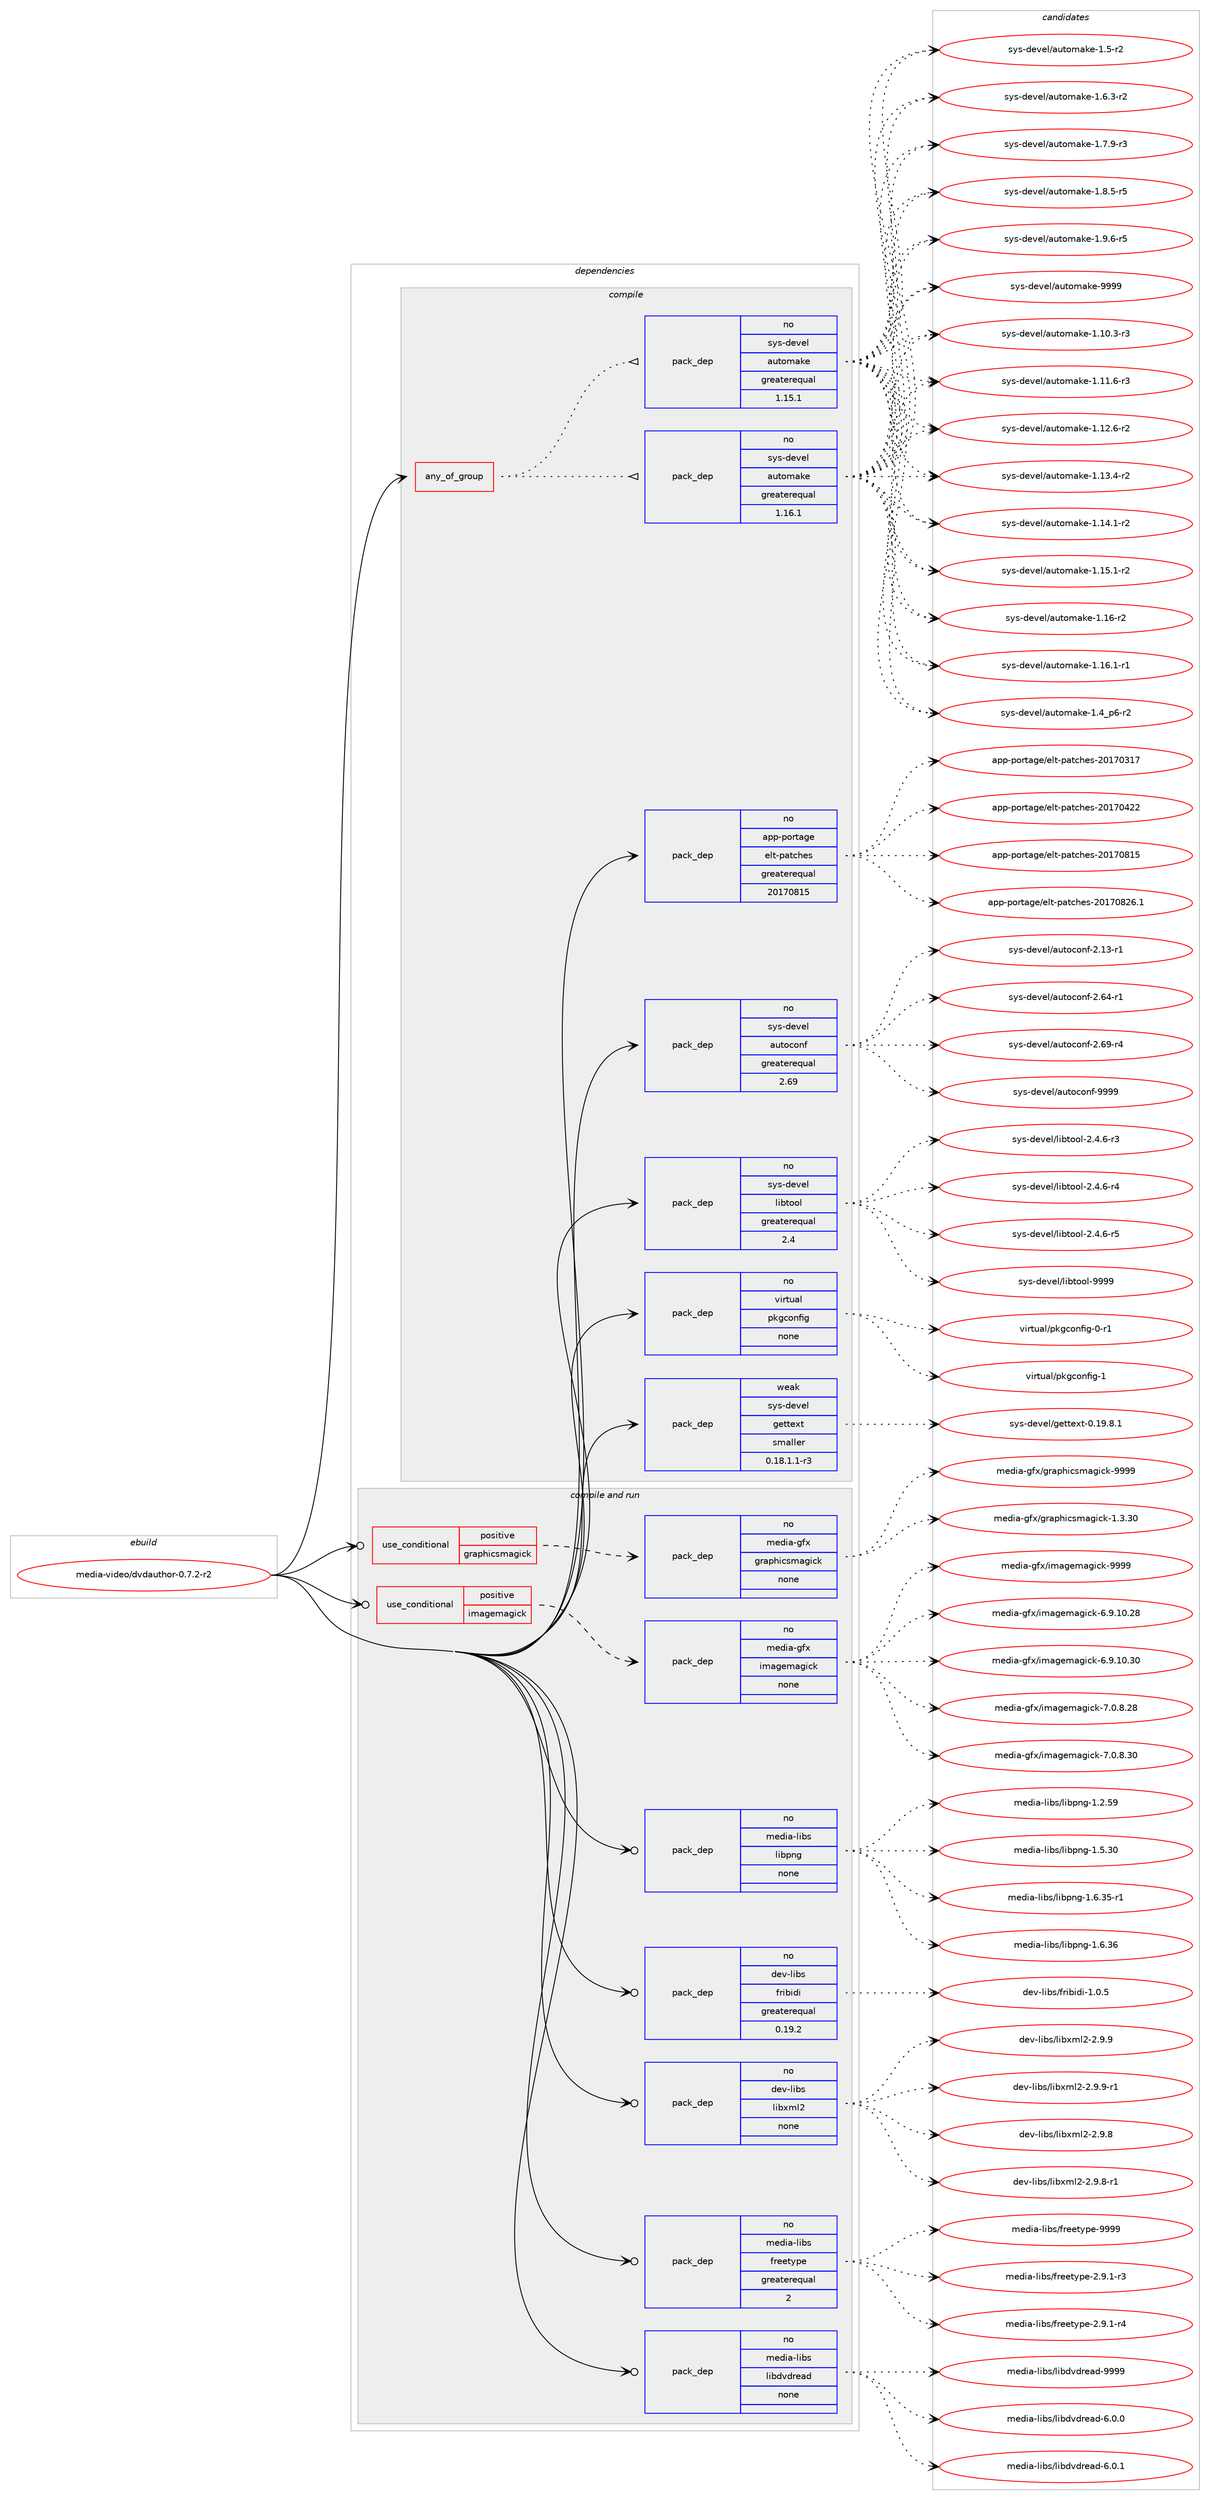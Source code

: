 digraph prolog {

# *************
# Graph options
# *************

newrank=true;
concentrate=true;
compound=true;
graph [rankdir=LR,fontname=Helvetica,fontsize=10,ranksep=1.5];#, ranksep=2.5, nodesep=0.2];
edge  [arrowhead=vee];
node  [fontname=Helvetica,fontsize=10];

# **********
# The ebuild
# **********

subgraph cluster_leftcol {
color=gray;
rank=same;
label=<<i>ebuild</i>>;
id [label="media-video/dvdauthor-0.7.2-r2", color=red, width=4, href="../media-video/dvdauthor-0.7.2-r2.svg"];
}

# ****************
# The dependencies
# ****************

subgraph cluster_midcol {
color=gray;
label=<<i>dependencies</i>>;
subgraph cluster_compile {
fillcolor="#eeeeee";
style=filled;
label=<<i>compile</i>>;
subgraph any25649 {
dependency1635486 [label=<<TABLE BORDER="0" CELLBORDER="1" CELLSPACING="0" CELLPADDING="4"><TR><TD CELLPADDING="10">any_of_group</TD></TR></TABLE>>, shape=none, color=red];subgraph pack1169612 {
dependency1635487 [label=<<TABLE BORDER="0" CELLBORDER="1" CELLSPACING="0" CELLPADDING="4" WIDTH="220"><TR><TD ROWSPAN="6" CELLPADDING="30">pack_dep</TD></TR><TR><TD WIDTH="110">no</TD></TR><TR><TD>sys-devel</TD></TR><TR><TD>automake</TD></TR><TR><TD>greaterequal</TD></TR><TR><TD>1.16.1</TD></TR></TABLE>>, shape=none, color=blue];
}
dependency1635486:e -> dependency1635487:w [weight=20,style="dotted",arrowhead="oinv"];
subgraph pack1169613 {
dependency1635488 [label=<<TABLE BORDER="0" CELLBORDER="1" CELLSPACING="0" CELLPADDING="4" WIDTH="220"><TR><TD ROWSPAN="6" CELLPADDING="30">pack_dep</TD></TR><TR><TD WIDTH="110">no</TD></TR><TR><TD>sys-devel</TD></TR><TR><TD>automake</TD></TR><TR><TD>greaterequal</TD></TR><TR><TD>1.15.1</TD></TR></TABLE>>, shape=none, color=blue];
}
dependency1635486:e -> dependency1635488:w [weight=20,style="dotted",arrowhead="oinv"];
}
id:e -> dependency1635486:w [weight=20,style="solid",arrowhead="vee"];
subgraph pack1169614 {
dependency1635489 [label=<<TABLE BORDER="0" CELLBORDER="1" CELLSPACING="0" CELLPADDING="4" WIDTH="220"><TR><TD ROWSPAN="6" CELLPADDING="30">pack_dep</TD></TR><TR><TD WIDTH="110">no</TD></TR><TR><TD>app-portage</TD></TR><TR><TD>elt-patches</TD></TR><TR><TD>greaterequal</TD></TR><TR><TD>20170815</TD></TR></TABLE>>, shape=none, color=blue];
}
id:e -> dependency1635489:w [weight=20,style="solid",arrowhead="vee"];
subgraph pack1169615 {
dependency1635490 [label=<<TABLE BORDER="0" CELLBORDER="1" CELLSPACING="0" CELLPADDING="4" WIDTH="220"><TR><TD ROWSPAN="6" CELLPADDING="30">pack_dep</TD></TR><TR><TD WIDTH="110">no</TD></TR><TR><TD>sys-devel</TD></TR><TR><TD>autoconf</TD></TR><TR><TD>greaterequal</TD></TR><TR><TD>2.69</TD></TR></TABLE>>, shape=none, color=blue];
}
id:e -> dependency1635490:w [weight=20,style="solid",arrowhead="vee"];
subgraph pack1169616 {
dependency1635491 [label=<<TABLE BORDER="0" CELLBORDER="1" CELLSPACING="0" CELLPADDING="4" WIDTH="220"><TR><TD ROWSPAN="6" CELLPADDING="30">pack_dep</TD></TR><TR><TD WIDTH="110">no</TD></TR><TR><TD>sys-devel</TD></TR><TR><TD>libtool</TD></TR><TR><TD>greaterequal</TD></TR><TR><TD>2.4</TD></TR></TABLE>>, shape=none, color=blue];
}
id:e -> dependency1635491:w [weight=20,style="solid",arrowhead="vee"];
subgraph pack1169617 {
dependency1635492 [label=<<TABLE BORDER="0" CELLBORDER="1" CELLSPACING="0" CELLPADDING="4" WIDTH="220"><TR><TD ROWSPAN="6" CELLPADDING="30">pack_dep</TD></TR><TR><TD WIDTH="110">no</TD></TR><TR><TD>virtual</TD></TR><TR><TD>pkgconfig</TD></TR><TR><TD>none</TD></TR><TR><TD></TD></TR></TABLE>>, shape=none, color=blue];
}
id:e -> dependency1635492:w [weight=20,style="solid",arrowhead="vee"];
subgraph pack1169618 {
dependency1635493 [label=<<TABLE BORDER="0" CELLBORDER="1" CELLSPACING="0" CELLPADDING="4" WIDTH="220"><TR><TD ROWSPAN="6" CELLPADDING="30">pack_dep</TD></TR><TR><TD WIDTH="110">weak</TD></TR><TR><TD>sys-devel</TD></TR><TR><TD>gettext</TD></TR><TR><TD>smaller</TD></TR><TR><TD>0.18.1.1-r3</TD></TR></TABLE>>, shape=none, color=blue];
}
id:e -> dependency1635493:w [weight=20,style="solid",arrowhead="vee"];
}
subgraph cluster_compileandrun {
fillcolor="#eeeeee";
style=filled;
label=<<i>compile and run</i>>;
subgraph cond439455 {
dependency1635494 [label=<<TABLE BORDER="0" CELLBORDER="1" CELLSPACING="0" CELLPADDING="4"><TR><TD ROWSPAN="3" CELLPADDING="10">use_conditional</TD></TR><TR><TD>positive</TD></TR><TR><TD>graphicsmagick</TD></TR></TABLE>>, shape=none, color=red];
subgraph pack1169619 {
dependency1635495 [label=<<TABLE BORDER="0" CELLBORDER="1" CELLSPACING="0" CELLPADDING="4" WIDTH="220"><TR><TD ROWSPAN="6" CELLPADDING="30">pack_dep</TD></TR><TR><TD WIDTH="110">no</TD></TR><TR><TD>media-gfx</TD></TR><TR><TD>graphicsmagick</TD></TR><TR><TD>none</TD></TR><TR><TD></TD></TR></TABLE>>, shape=none, color=blue];
}
dependency1635494:e -> dependency1635495:w [weight=20,style="dashed",arrowhead="vee"];
}
id:e -> dependency1635494:w [weight=20,style="solid",arrowhead="odotvee"];
subgraph cond439456 {
dependency1635496 [label=<<TABLE BORDER="0" CELLBORDER="1" CELLSPACING="0" CELLPADDING="4"><TR><TD ROWSPAN="3" CELLPADDING="10">use_conditional</TD></TR><TR><TD>positive</TD></TR><TR><TD>imagemagick</TD></TR></TABLE>>, shape=none, color=red];
subgraph pack1169620 {
dependency1635497 [label=<<TABLE BORDER="0" CELLBORDER="1" CELLSPACING="0" CELLPADDING="4" WIDTH="220"><TR><TD ROWSPAN="6" CELLPADDING="30">pack_dep</TD></TR><TR><TD WIDTH="110">no</TD></TR><TR><TD>media-gfx</TD></TR><TR><TD>imagemagick</TD></TR><TR><TD>none</TD></TR><TR><TD></TD></TR></TABLE>>, shape=none, color=blue];
}
dependency1635496:e -> dependency1635497:w [weight=20,style="dashed",arrowhead="vee"];
}
id:e -> dependency1635496:w [weight=20,style="solid",arrowhead="odotvee"];
subgraph pack1169621 {
dependency1635498 [label=<<TABLE BORDER="0" CELLBORDER="1" CELLSPACING="0" CELLPADDING="4" WIDTH="220"><TR><TD ROWSPAN="6" CELLPADDING="30">pack_dep</TD></TR><TR><TD WIDTH="110">no</TD></TR><TR><TD>dev-libs</TD></TR><TR><TD>fribidi</TD></TR><TR><TD>greaterequal</TD></TR><TR><TD>0.19.2</TD></TR></TABLE>>, shape=none, color=blue];
}
id:e -> dependency1635498:w [weight=20,style="solid",arrowhead="odotvee"];
subgraph pack1169622 {
dependency1635499 [label=<<TABLE BORDER="0" CELLBORDER="1" CELLSPACING="0" CELLPADDING="4" WIDTH="220"><TR><TD ROWSPAN="6" CELLPADDING="30">pack_dep</TD></TR><TR><TD WIDTH="110">no</TD></TR><TR><TD>dev-libs</TD></TR><TR><TD>libxml2</TD></TR><TR><TD>none</TD></TR><TR><TD></TD></TR></TABLE>>, shape=none, color=blue];
}
id:e -> dependency1635499:w [weight=20,style="solid",arrowhead="odotvee"];
subgraph pack1169623 {
dependency1635500 [label=<<TABLE BORDER="0" CELLBORDER="1" CELLSPACING="0" CELLPADDING="4" WIDTH="220"><TR><TD ROWSPAN="6" CELLPADDING="30">pack_dep</TD></TR><TR><TD WIDTH="110">no</TD></TR><TR><TD>media-libs</TD></TR><TR><TD>freetype</TD></TR><TR><TD>greaterequal</TD></TR><TR><TD>2</TD></TR></TABLE>>, shape=none, color=blue];
}
id:e -> dependency1635500:w [weight=20,style="solid",arrowhead="odotvee"];
subgraph pack1169624 {
dependency1635501 [label=<<TABLE BORDER="0" CELLBORDER="1" CELLSPACING="0" CELLPADDING="4" WIDTH="220"><TR><TD ROWSPAN="6" CELLPADDING="30">pack_dep</TD></TR><TR><TD WIDTH="110">no</TD></TR><TR><TD>media-libs</TD></TR><TR><TD>libdvdread</TD></TR><TR><TD>none</TD></TR><TR><TD></TD></TR></TABLE>>, shape=none, color=blue];
}
id:e -> dependency1635501:w [weight=20,style="solid",arrowhead="odotvee"];
subgraph pack1169625 {
dependency1635502 [label=<<TABLE BORDER="0" CELLBORDER="1" CELLSPACING="0" CELLPADDING="4" WIDTH="220"><TR><TD ROWSPAN="6" CELLPADDING="30">pack_dep</TD></TR><TR><TD WIDTH="110">no</TD></TR><TR><TD>media-libs</TD></TR><TR><TD>libpng</TD></TR><TR><TD>none</TD></TR><TR><TD></TD></TR></TABLE>>, shape=none, color=blue];
}
id:e -> dependency1635502:w [weight=20,style="solid",arrowhead="odotvee"];
}
subgraph cluster_run {
fillcolor="#eeeeee";
style=filled;
label=<<i>run</i>>;
}
}

# **************
# The candidates
# **************

subgraph cluster_choices {
rank=same;
color=gray;
label=<<i>candidates</i>>;

subgraph choice1169612 {
color=black;
nodesep=1;
choice11512111545100101118101108479711711611110997107101454946494846514511451 [label="sys-devel/automake-1.10.3-r3", color=red, width=4,href="../sys-devel/automake-1.10.3-r3.svg"];
choice11512111545100101118101108479711711611110997107101454946494946544511451 [label="sys-devel/automake-1.11.6-r3", color=red, width=4,href="../sys-devel/automake-1.11.6-r3.svg"];
choice11512111545100101118101108479711711611110997107101454946495046544511450 [label="sys-devel/automake-1.12.6-r2", color=red, width=4,href="../sys-devel/automake-1.12.6-r2.svg"];
choice11512111545100101118101108479711711611110997107101454946495146524511450 [label="sys-devel/automake-1.13.4-r2", color=red, width=4,href="../sys-devel/automake-1.13.4-r2.svg"];
choice11512111545100101118101108479711711611110997107101454946495246494511450 [label="sys-devel/automake-1.14.1-r2", color=red, width=4,href="../sys-devel/automake-1.14.1-r2.svg"];
choice11512111545100101118101108479711711611110997107101454946495346494511450 [label="sys-devel/automake-1.15.1-r2", color=red, width=4,href="../sys-devel/automake-1.15.1-r2.svg"];
choice1151211154510010111810110847971171161111099710710145494649544511450 [label="sys-devel/automake-1.16-r2", color=red, width=4,href="../sys-devel/automake-1.16-r2.svg"];
choice11512111545100101118101108479711711611110997107101454946495446494511449 [label="sys-devel/automake-1.16.1-r1", color=red, width=4,href="../sys-devel/automake-1.16.1-r1.svg"];
choice115121115451001011181011084797117116111109971071014549465295112544511450 [label="sys-devel/automake-1.4_p6-r2", color=red, width=4,href="../sys-devel/automake-1.4_p6-r2.svg"];
choice11512111545100101118101108479711711611110997107101454946534511450 [label="sys-devel/automake-1.5-r2", color=red, width=4,href="../sys-devel/automake-1.5-r2.svg"];
choice115121115451001011181011084797117116111109971071014549465446514511450 [label="sys-devel/automake-1.6.3-r2", color=red, width=4,href="../sys-devel/automake-1.6.3-r2.svg"];
choice115121115451001011181011084797117116111109971071014549465546574511451 [label="sys-devel/automake-1.7.9-r3", color=red, width=4,href="../sys-devel/automake-1.7.9-r3.svg"];
choice115121115451001011181011084797117116111109971071014549465646534511453 [label="sys-devel/automake-1.8.5-r5", color=red, width=4,href="../sys-devel/automake-1.8.5-r5.svg"];
choice115121115451001011181011084797117116111109971071014549465746544511453 [label="sys-devel/automake-1.9.6-r5", color=red, width=4,href="../sys-devel/automake-1.9.6-r5.svg"];
choice115121115451001011181011084797117116111109971071014557575757 [label="sys-devel/automake-9999", color=red, width=4,href="../sys-devel/automake-9999.svg"];
dependency1635487:e -> choice11512111545100101118101108479711711611110997107101454946494846514511451:w [style=dotted,weight="100"];
dependency1635487:e -> choice11512111545100101118101108479711711611110997107101454946494946544511451:w [style=dotted,weight="100"];
dependency1635487:e -> choice11512111545100101118101108479711711611110997107101454946495046544511450:w [style=dotted,weight="100"];
dependency1635487:e -> choice11512111545100101118101108479711711611110997107101454946495146524511450:w [style=dotted,weight="100"];
dependency1635487:e -> choice11512111545100101118101108479711711611110997107101454946495246494511450:w [style=dotted,weight="100"];
dependency1635487:e -> choice11512111545100101118101108479711711611110997107101454946495346494511450:w [style=dotted,weight="100"];
dependency1635487:e -> choice1151211154510010111810110847971171161111099710710145494649544511450:w [style=dotted,weight="100"];
dependency1635487:e -> choice11512111545100101118101108479711711611110997107101454946495446494511449:w [style=dotted,weight="100"];
dependency1635487:e -> choice115121115451001011181011084797117116111109971071014549465295112544511450:w [style=dotted,weight="100"];
dependency1635487:e -> choice11512111545100101118101108479711711611110997107101454946534511450:w [style=dotted,weight="100"];
dependency1635487:e -> choice115121115451001011181011084797117116111109971071014549465446514511450:w [style=dotted,weight="100"];
dependency1635487:e -> choice115121115451001011181011084797117116111109971071014549465546574511451:w [style=dotted,weight="100"];
dependency1635487:e -> choice115121115451001011181011084797117116111109971071014549465646534511453:w [style=dotted,weight="100"];
dependency1635487:e -> choice115121115451001011181011084797117116111109971071014549465746544511453:w [style=dotted,weight="100"];
dependency1635487:e -> choice115121115451001011181011084797117116111109971071014557575757:w [style=dotted,weight="100"];
}
subgraph choice1169613 {
color=black;
nodesep=1;
choice11512111545100101118101108479711711611110997107101454946494846514511451 [label="sys-devel/automake-1.10.3-r3", color=red, width=4,href="../sys-devel/automake-1.10.3-r3.svg"];
choice11512111545100101118101108479711711611110997107101454946494946544511451 [label="sys-devel/automake-1.11.6-r3", color=red, width=4,href="../sys-devel/automake-1.11.6-r3.svg"];
choice11512111545100101118101108479711711611110997107101454946495046544511450 [label="sys-devel/automake-1.12.6-r2", color=red, width=4,href="../sys-devel/automake-1.12.6-r2.svg"];
choice11512111545100101118101108479711711611110997107101454946495146524511450 [label="sys-devel/automake-1.13.4-r2", color=red, width=4,href="../sys-devel/automake-1.13.4-r2.svg"];
choice11512111545100101118101108479711711611110997107101454946495246494511450 [label="sys-devel/automake-1.14.1-r2", color=red, width=4,href="../sys-devel/automake-1.14.1-r2.svg"];
choice11512111545100101118101108479711711611110997107101454946495346494511450 [label="sys-devel/automake-1.15.1-r2", color=red, width=4,href="../sys-devel/automake-1.15.1-r2.svg"];
choice1151211154510010111810110847971171161111099710710145494649544511450 [label="sys-devel/automake-1.16-r2", color=red, width=4,href="../sys-devel/automake-1.16-r2.svg"];
choice11512111545100101118101108479711711611110997107101454946495446494511449 [label="sys-devel/automake-1.16.1-r1", color=red, width=4,href="../sys-devel/automake-1.16.1-r1.svg"];
choice115121115451001011181011084797117116111109971071014549465295112544511450 [label="sys-devel/automake-1.4_p6-r2", color=red, width=4,href="../sys-devel/automake-1.4_p6-r2.svg"];
choice11512111545100101118101108479711711611110997107101454946534511450 [label="sys-devel/automake-1.5-r2", color=red, width=4,href="../sys-devel/automake-1.5-r2.svg"];
choice115121115451001011181011084797117116111109971071014549465446514511450 [label="sys-devel/automake-1.6.3-r2", color=red, width=4,href="../sys-devel/automake-1.6.3-r2.svg"];
choice115121115451001011181011084797117116111109971071014549465546574511451 [label="sys-devel/automake-1.7.9-r3", color=red, width=4,href="../sys-devel/automake-1.7.9-r3.svg"];
choice115121115451001011181011084797117116111109971071014549465646534511453 [label="sys-devel/automake-1.8.5-r5", color=red, width=4,href="../sys-devel/automake-1.8.5-r5.svg"];
choice115121115451001011181011084797117116111109971071014549465746544511453 [label="sys-devel/automake-1.9.6-r5", color=red, width=4,href="../sys-devel/automake-1.9.6-r5.svg"];
choice115121115451001011181011084797117116111109971071014557575757 [label="sys-devel/automake-9999", color=red, width=4,href="../sys-devel/automake-9999.svg"];
dependency1635488:e -> choice11512111545100101118101108479711711611110997107101454946494846514511451:w [style=dotted,weight="100"];
dependency1635488:e -> choice11512111545100101118101108479711711611110997107101454946494946544511451:w [style=dotted,weight="100"];
dependency1635488:e -> choice11512111545100101118101108479711711611110997107101454946495046544511450:w [style=dotted,weight="100"];
dependency1635488:e -> choice11512111545100101118101108479711711611110997107101454946495146524511450:w [style=dotted,weight="100"];
dependency1635488:e -> choice11512111545100101118101108479711711611110997107101454946495246494511450:w [style=dotted,weight="100"];
dependency1635488:e -> choice11512111545100101118101108479711711611110997107101454946495346494511450:w [style=dotted,weight="100"];
dependency1635488:e -> choice1151211154510010111810110847971171161111099710710145494649544511450:w [style=dotted,weight="100"];
dependency1635488:e -> choice11512111545100101118101108479711711611110997107101454946495446494511449:w [style=dotted,weight="100"];
dependency1635488:e -> choice115121115451001011181011084797117116111109971071014549465295112544511450:w [style=dotted,weight="100"];
dependency1635488:e -> choice11512111545100101118101108479711711611110997107101454946534511450:w [style=dotted,weight="100"];
dependency1635488:e -> choice115121115451001011181011084797117116111109971071014549465446514511450:w [style=dotted,weight="100"];
dependency1635488:e -> choice115121115451001011181011084797117116111109971071014549465546574511451:w [style=dotted,weight="100"];
dependency1635488:e -> choice115121115451001011181011084797117116111109971071014549465646534511453:w [style=dotted,weight="100"];
dependency1635488:e -> choice115121115451001011181011084797117116111109971071014549465746544511453:w [style=dotted,weight="100"];
dependency1635488:e -> choice115121115451001011181011084797117116111109971071014557575757:w [style=dotted,weight="100"];
}
subgraph choice1169614 {
color=black;
nodesep=1;
choice97112112451121111141169710310147101108116451129711699104101115455048495548514955 [label="app-portage/elt-patches-20170317", color=red, width=4,href="../app-portage/elt-patches-20170317.svg"];
choice97112112451121111141169710310147101108116451129711699104101115455048495548525050 [label="app-portage/elt-patches-20170422", color=red, width=4,href="../app-portage/elt-patches-20170422.svg"];
choice97112112451121111141169710310147101108116451129711699104101115455048495548564953 [label="app-portage/elt-patches-20170815", color=red, width=4,href="../app-portage/elt-patches-20170815.svg"];
choice971121124511211111411697103101471011081164511297116991041011154550484955485650544649 [label="app-portage/elt-patches-20170826.1", color=red, width=4,href="../app-portage/elt-patches-20170826.1.svg"];
dependency1635489:e -> choice97112112451121111141169710310147101108116451129711699104101115455048495548514955:w [style=dotted,weight="100"];
dependency1635489:e -> choice97112112451121111141169710310147101108116451129711699104101115455048495548525050:w [style=dotted,weight="100"];
dependency1635489:e -> choice97112112451121111141169710310147101108116451129711699104101115455048495548564953:w [style=dotted,weight="100"];
dependency1635489:e -> choice971121124511211111411697103101471011081164511297116991041011154550484955485650544649:w [style=dotted,weight="100"];
}
subgraph choice1169615 {
color=black;
nodesep=1;
choice1151211154510010111810110847971171161119911111010245504649514511449 [label="sys-devel/autoconf-2.13-r1", color=red, width=4,href="../sys-devel/autoconf-2.13-r1.svg"];
choice1151211154510010111810110847971171161119911111010245504654524511449 [label="sys-devel/autoconf-2.64-r1", color=red, width=4,href="../sys-devel/autoconf-2.64-r1.svg"];
choice1151211154510010111810110847971171161119911111010245504654574511452 [label="sys-devel/autoconf-2.69-r4", color=red, width=4,href="../sys-devel/autoconf-2.69-r4.svg"];
choice115121115451001011181011084797117116111991111101024557575757 [label="sys-devel/autoconf-9999", color=red, width=4,href="../sys-devel/autoconf-9999.svg"];
dependency1635490:e -> choice1151211154510010111810110847971171161119911111010245504649514511449:w [style=dotted,weight="100"];
dependency1635490:e -> choice1151211154510010111810110847971171161119911111010245504654524511449:w [style=dotted,weight="100"];
dependency1635490:e -> choice1151211154510010111810110847971171161119911111010245504654574511452:w [style=dotted,weight="100"];
dependency1635490:e -> choice115121115451001011181011084797117116111991111101024557575757:w [style=dotted,weight="100"];
}
subgraph choice1169616 {
color=black;
nodesep=1;
choice1151211154510010111810110847108105981161111111084550465246544511451 [label="sys-devel/libtool-2.4.6-r3", color=red, width=4,href="../sys-devel/libtool-2.4.6-r3.svg"];
choice1151211154510010111810110847108105981161111111084550465246544511452 [label="sys-devel/libtool-2.4.6-r4", color=red, width=4,href="../sys-devel/libtool-2.4.6-r4.svg"];
choice1151211154510010111810110847108105981161111111084550465246544511453 [label="sys-devel/libtool-2.4.6-r5", color=red, width=4,href="../sys-devel/libtool-2.4.6-r5.svg"];
choice1151211154510010111810110847108105981161111111084557575757 [label="sys-devel/libtool-9999", color=red, width=4,href="../sys-devel/libtool-9999.svg"];
dependency1635491:e -> choice1151211154510010111810110847108105981161111111084550465246544511451:w [style=dotted,weight="100"];
dependency1635491:e -> choice1151211154510010111810110847108105981161111111084550465246544511452:w [style=dotted,weight="100"];
dependency1635491:e -> choice1151211154510010111810110847108105981161111111084550465246544511453:w [style=dotted,weight="100"];
dependency1635491:e -> choice1151211154510010111810110847108105981161111111084557575757:w [style=dotted,weight="100"];
}
subgraph choice1169617 {
color=black;
nodesep=1;
choice11810511411611797108471121071039911111010210510345484511449 [label="virtual/pkgconfig-0-r1", color=red, width=4,href="../virtual/pkgconfig-0-r1.svg"];
choice1181051141161179710847112107103991111101021051034549 [label="virtual/pkgconfig-1", color=red, width=4,href="../virtual/pkgconfig-1.svg"];
dependency1635492:e -> choice11810511411611797108471121071039911111010210510345484511449:w [style=dotted,weight="100"];
dependency1635492:e -> choice1181051141161179710847112107103991111101021051034549:w [style=dotted,weight="100"];
}
subgraph choice1169618 {
color=black;
nodesep=1;
choice1151211154510010111810110847103101116116101120116454846495746564649 [label="sys-devel/gettext-0.19.8.1", color=red, width=4,href="../sys-devel/gettext-0.19.8.1.svg"];
dependency1635493:e -> choice1151211154510010111810110847103101116116101120116454846495746564649:w [style=dotted,weight="100"];
}
subgraph choice1169619 {
color=black;
nodesep=1;
choice1091011001059745103102120471031149711210410599115109971031059910745494651465148 [label="media-gfx/graphicsmagick-1.3.30", color=red, width=4,href="../media-gfx/graphicsmagick-1.3.30.svg"];
choice109101100105974510310212047103114971121041059911510997103105991074557575757 [label="media-gfx/graphicsmagick-9999", color=red, width=4,href="../media-gfx/graphicsmagick-9999.svg"];
dependency1635495:e -> choice1091011001059745103102120471031149711210410599115109971031059910745494651465148:w [style=dotted,weight="100"];
dependency1635495:e -> choice109101100105974510310212047103114971121041059911510997103105991074557575757:w [style=dotted,weight="100"];
}
subgraph choice1169620 {
color=black;
nodesep=1;
choice10910110010597451031021204710510997103101109971031059910745544657464948465056 [label="media-gfx/imagemagick-6.9.10.28", color=red, width=4,href="../media-gfx/imagemagick-6.9.10.28.svg"];
choice10910110010597451031021204710510997103101109971031059910745544657464948465148 [label="media-gfx/imagemagick-6.9.10.30", color=red, width=4,href="../media-gfx/imagemagick-6.9.10.30.svg"];
choice109101100105974510310212047105109971031011099710310599107455546484656465056 [label="media-gfx/imagemagick-7.0.8.28", color=red, width=4,href="../media-gfx/imagemagick-7.0.8.28.svg"];
choice109101100105974510310212047105109971031011099710310599107455546484656465148 [label="media-gfx/imagemagick-7.0.8.30", color=red, width=4,href="../media-gfx/imagemagick-7.0.8.30.svg"];
choice1091011001059745103102120471051099710310110997103105991074557575757 [label="media-gfx/imagemagick-9999", color=red, width=4,href="../media-gfx/imagemagick-9999.svg"];
dependency1635497:e -> choice10910110010597451031021204710510997103101109971031059910745544657464948465056:w [style=dotted,weight="100"];
dependency1635497:e -> choice10910110010597451031021204710510997103101109971031059910745544657464948465148:w [style=dotted,weight="100"];
dependency1635497:e -> choice109101100105974510310212047105109971031011099710310599107455546484656465056:w [style=dotted,weight="100"];
dependency1635497:e -> choice109101100105974510310212047105109971031011099710310599107455546484656465148:w [style=dotted,weight="100"];
dependency1635497:e -> choice1091011001059745103102120471051099710310110997103105991074557575757:w [style=dotted,weight="100"];
}
subgraph choice1169621 {
color=black;
nodesep=1;
choice10010111845108105981154710211410598105100105454946484653 [label="dev-libs/fribidi-1.0.5", color=red, width=4,href="../dev-libs/fribidi-1.0.5.svg"];
dependency1635498:e -> choice10010111845108105981154710211410598105100105454946484653:w [style=dotted,weight="100"];
}
subgraph choice1169622 {
color=black;
nodesep=1;
choice1001011184510810598115471081059812010910850455046574656 [label="dev-libs/libxml2-2.9.8", color=red, width=4,href="../dev-libs/libxml2-2.9.8.svg"];
choice10010111845108105981154710810598120109108504550465746564511449 [label="dev-libs/libxml2-2.9.8-r1", color=red, width=4,href="../dev-libs/libxml2-2.9.8-r1.svg"];
choice1001011184510810598115471081059812010910850455046574657 [label="dev-libs/libxml2-2.9.9", color=red, width=4,href="../dev-libs/libxml2-2.9.9.svg"];
choice10010111845108105981154710810598120109108504550465746574511449 [label="dev-libs/libxml2-2.9.9-r1", color=red, width=4,href="../dev-libs/libxml2-2.9.9-r1.svg"];
dependency1635499:e -> choice1001011184510810598115471081059812010910850455046574656:w [style=dotted,weight="100"];
dependency1635499:e -> choice10010111845108105981154710810598120109108504550465746564511449:w [style=dotted,weight="100"];
dependency1635499:e -> choice1001011184510810598115471081059812010910850455046574657:w [style=dotted,weight="100"];
dependency1635499:e -> choice10010111845108105981154710810598120109108504550465746574511449:w [style=dotted,weight="100"];
}
subgraph choice1169623 {
color=black;
nodesep=1;
choice109101100105974510810598115471021141011011161211121014550465746494511451 [label="media-libs/freetype-2.9.1-r3", color=red, width=4,href="../media-libs/freetype-2.9.1-r3.svg"];
choice109101100105974510810598115471021141011011161211121014550465746494511452 [label="media-libs/freetype-2.9.1-r4", color=red, width=4,href="../media-libs/freetype-2.9.1-r4.svg"];
choice109101100105974510810598115471021141011011161211121014557575757 [label="media-libs/freetype-9999", color=red, width=4,href="../media-libs/freetype-9999.svg"];
dependency1635500:e -> choice109101100105974510810598115471021141011011161211121014550465746494511451:w [style=dotted,weight="100"];
dependency1635500:e -> choice109101100105974510810598115471021141011011161211121014550465746494511452:w [style=dotted,weight="100"];
dependency1635500:e -> choice109101100105974510810598115471021141011011161211121014557575757:w [style=dotted,weight="100"];
}
subgraph choice1169624 {
color=black;
nodesep=1;
choice109101100105974510810598115471081059810011810011410197100455446484648 [label="media-libs/libdvdread-6.0.0", color=red, width=4,href="../media-libs/libdvdread-6.0.0.svg"];
choice109101100105974510810598115471081059810011810011410197100455446484649 [label="media-libs/libdvdread-6.0.1", color=red, width=4,href="../media-libs/libdvdread-6.0.1.svg"];
choice1091011001059745108105981154710810598100118100114101971004557575757 [label="media-libs/libdvdread-9999", color=red, width=4,href="../media-libs/libdvdread-9999.svg"];
dependency1635501:e -> choice109101100105974510810598115471081059810011810011410197100455446484648:w [style=dotted,weight="100"];
dependency1635501:e -> choice109101100105974510810598115471081059810011810011410197100455446484649:w [style=dotted,weight="100"];
dependency1635501:e -> choice1091011001059745108105981154710810598100118100114101971004557575757:w [style=dotted,weight="100"];
}
subgraph choice1169625 {
color=black;
nodesep=1;
choice109101100105974510810598115471081059811211010345494650465357 [label="media-libs/libpng-1.2.59", color=red, width=4,href="../media-libs/libpng-1.2.59.svg"];
choice109101100105974510810598115471081059811211010345494653465148 [label="media-libs/libpng-1.5.30", color=red, width=4,href="../media-libs/libpng-1.5.30.svg"];
choice1091011001059745108105981154710810598112110103454946544651534511449 [label="media-libs/libpng-1.6.35-r1", color=red, width=4,href="../media-libs/libpng-1.6.35-r1.svg"];
choice109101100105974510810598115471081059811211010345494654465154 [label="media-libs/libpng-1.6.36", color=red, width=4,href="../media-libs/libpng-1.6.36.svg"];
dependency1635502:e -> choice109101100105974510810598115471081059811211010345494650465357:w [style=dotted,weight="100"];
dependency1635502:e -> choice109101100105974510810598115471081059811211010345494653465148:w [style=dotted,weight="100"];
dependency1635502:e -> choice1091011001059745108105981154710810598112110103454946544651534511449:w [style=dotted,weight="100"];
dependency1635502:e -> choice109101100105974510810598115471081059811211010345494654465154:w [style=dotted,weight="100"];
}
}

}
